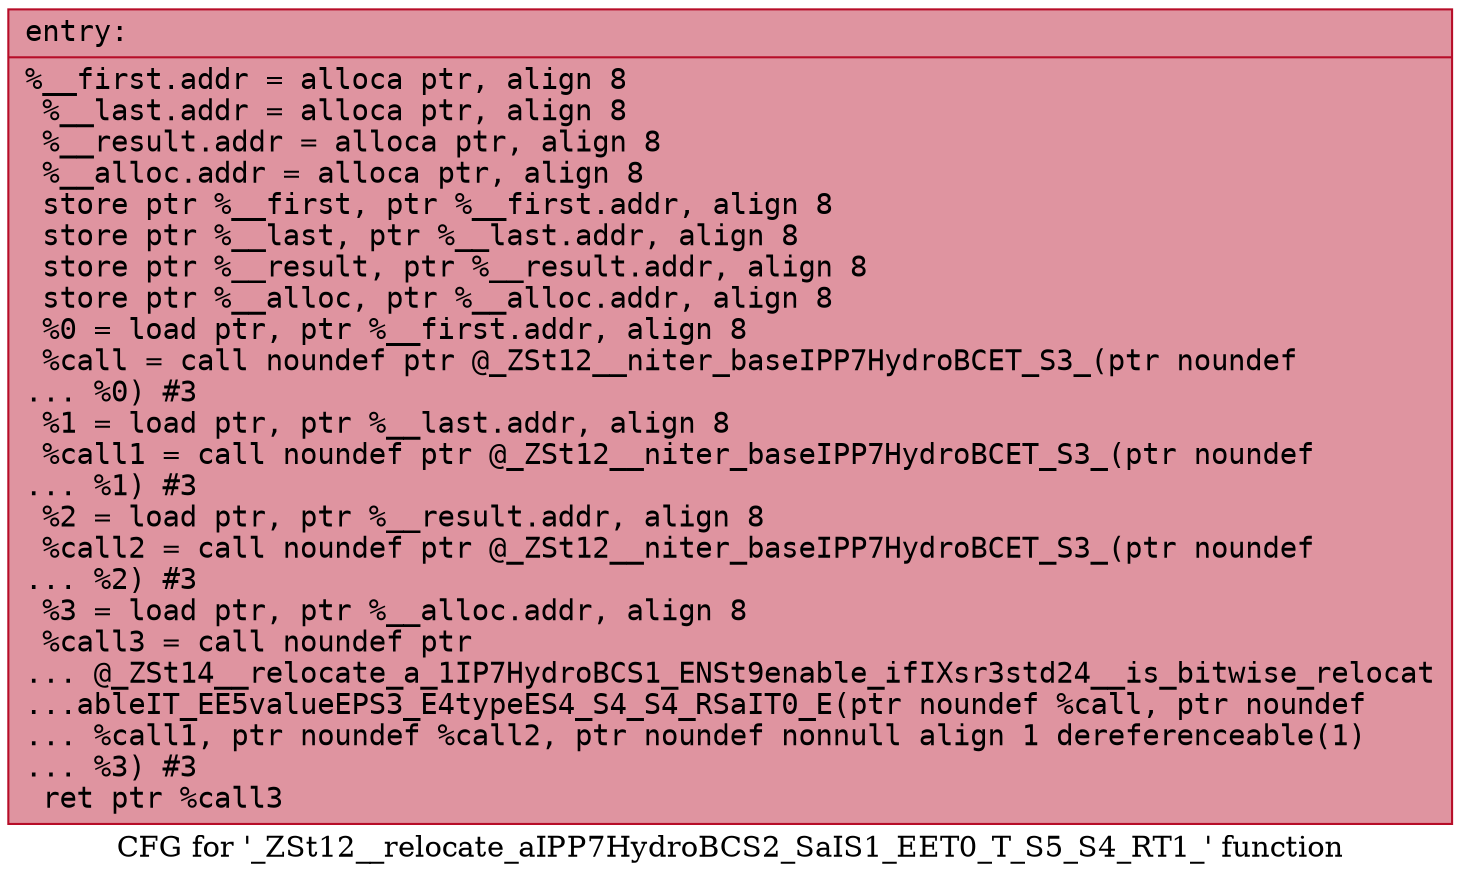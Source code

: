 digraph "CFG for '_ZSt12__relocate_aIPP7HydroBCS2_SaIS1_EET0_T_S5_S4_RT1_' function" {
	label="CFG for '_ZSt12__relocate_aIPP7HydroBCS2_SaIS1_EET0_T_S5_S4_RT1_' function";

	Node0x56186995b500 [shape=record,color="#b70d28ff", style=filled, fillcolor="#b70d2870" fontname="Courier",label="{entry:\l|  %__first.addr = alloca ptr, align 8\l  %__last.addr = alloca ptr, align 8\l  %__result.addr = alloca ptr, align 8\l  %__alloc.addr = alloca ptr, align 8\l  store ptr %__first, ptr %__first.addr, align 8\l  store ptr %__last, ptr %__last.addr, align 8\l  store ptr %__result, ptr %__result.addr, align 8\l  store ptr %__alloc, ptr %__alloc.addr, align 8\l  %0 = load ptr, ptr %__first.addr, align 8\l  %call = call noundef ptr @_ZSt12__niter_baseIPP7HydroBCET_S3_(ptr noundef\l... %0) #3\l  %1 = load ptr, ptr %__last.addr, align 8\l  %call1 = call noundef ptr @_ZSt12__niter_baseIPP7HydroBCET_S3_(ptr noundef\l... %1) #3\l  %2 = load ptr, ptr %__result.addr, align 8\l  %call2 = call noundef ptr @_ZSt12__niter_baseIPP7HydroBCET_S3_(ptr noundef\l... %2) #3\l  %3 = load ptr, ptr %__alloc.addr, align 8\l  %call3 = call noundef ptr\l... @_ZSt14__relocate_a_1IP7HydroBCS1_ENSt9enable_ifIXsr3std24__is_bitwise_relocat\l...ableIT_EE5valueEPS3_E4typeES4_S4_S4_RSaIT0_E(ptr noundef %call, ptr noundef\l... %call1, ptr noundef %call2, ptr noundef nonnull align 1 dereferenceable(1)\l... %3) #3\l  ret ptr %call3\l}"];
}

